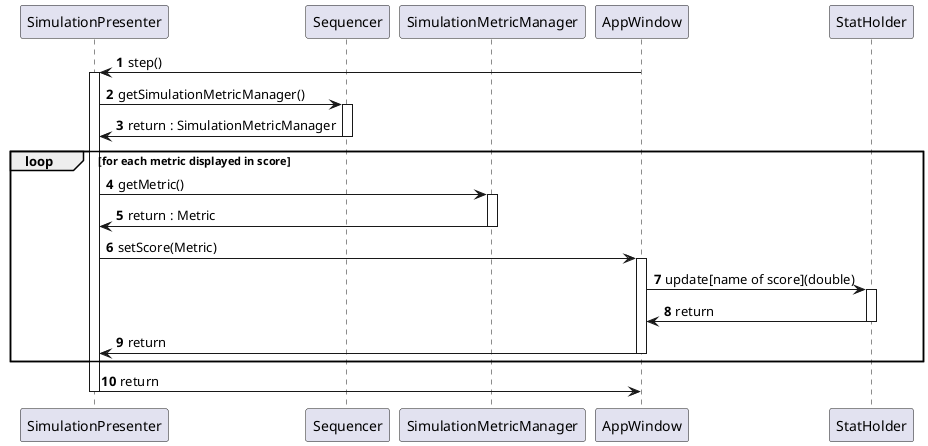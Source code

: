 @startuml
'https://plantuml.com/sequence-diagram

autonumber

' control
participant SimulationPresenter
' model
participant Sequencer
participant SimulationMetricManager
' view
participant AppWindow
participant StatHolder

AppWindow -> SimulationPresenter ++ : step()
SimulationPresenter -> Sequencer ++ : getSimulationMetricManager()
SimulationPresenter <- Sequencer -- : return : SimulationMetricManager
loop for each metric displayed in score
    SimulationPresenter -> SimulationMetricManager ++ : getMetric()
    SimulationPresenter <- SimulationMetricManager -- : return : Metric
    SimulationPresenter -> AppWindow ++ : setScore(Metric)
    AppWindow -> StatHolder ++ : update[name of score](double)
    AppWindow <- StatHolder -- : return
    SimulationPresenter <- AppWindow -- : return
end loop
AppWindow <- SimulationPresenter -- : return

@enduml
